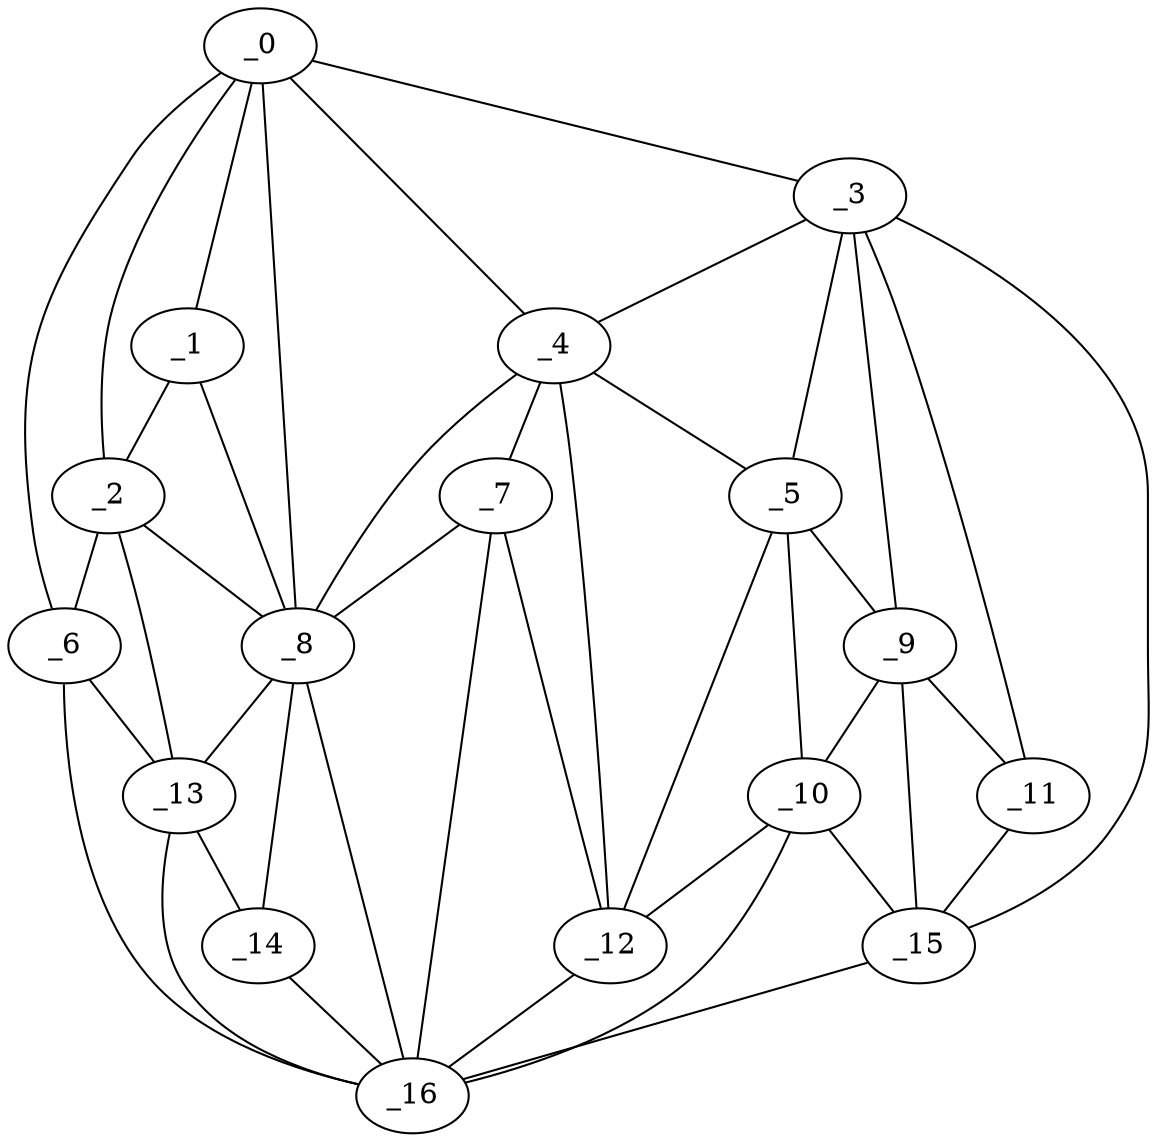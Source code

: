 graph "obj33__210.gxl" {
	_0	 [x=44,
		y=50];
	_1	 [x=51,
		y=46];
	_0 -- _1	 [valence=2];
	_2	 [x=55,
		y=35];
	_0 -- _2	 [valence=1];
	_3	 [x=58,
		y=107];
	_0 -- _3	 [valence=1];
	_4	 [x=60,
		y=71];
	_0 -- _4	 [valence=2];
	_6	 [x=66,
		y=2];
	_0 -- _6	 [valence=1];
	_8	 [x=67,
		y=57];
	_0 -- _8	 [valence=2];
	_1 -- _2	 [valence=2];
	_1 -- _8	 [valence=1];
	_2 -- _6	 [valence=1];
	_2 -- _8	 [valence=2];
	_13	 [x=76,
		y=35];
	_2 -- _13	 [valence=1];
	_3 -- _4	 [valence=2];
	_5	 [x=64,
		y=83];
	_3 -- _5	 [valence=2];
	_9	 [x=68,
		y=97];
	_3 -- _9	 [valence=1];
	_11	 [x=69,
		y=113];
	_3 -- _11	 [valence=2];
	_15	 [x=84,
		y=125];
	_3 -- _15	 [valence=1];
	_4 -- _5	 [valence=2];
	_7	 [x=66,
		y=70];
	_4 -- _7	 [valence=1];
	_4 -- _8	 [valence=1];
	_12	 [x=70,
		y=79];
	_4 -- _12	 [valence=2];
	_5 -- _9	 [valence=2];
	_10	 [x=69,
		y=88];
	_5 -- _10	 [valence=2];
	_5 -- _12	 [valence=1];
	_6 -- _13	 [valence=2];
	_16	 [x=87,
		y=58];
	_6 -- _16	 [valence=1];
	_7 -- _8	 [valence=2];
	_7 -- _12	 [valence=2];
	_7 -- _16	 [valence=1];
	_8 -- _13	 [valence=2];
	_14	 [x=80,
		y=49];
	_8 -- _14	 [valence=2];
	_8 -- _16	 [valence=2];
	_9 -- _10	 [valence=2];
	_9 -- _11	 [valence=2];
	_9 -- _15	 [valence=2];
	_10 -- _12	 [valence=2];
	_10 -- _15	 [valence=2];
	_10 -- _16	 [valence=1];
	_11 -- _15	 [valence=1];
	_12 -- _16	 [valence=2];
	_13 -- _14	 [valence=1];
	_13 -- _16	 [valence=1];
	_14 -- _16	 [valence=2];
	_15 -- _16	 [valence=1];
}
